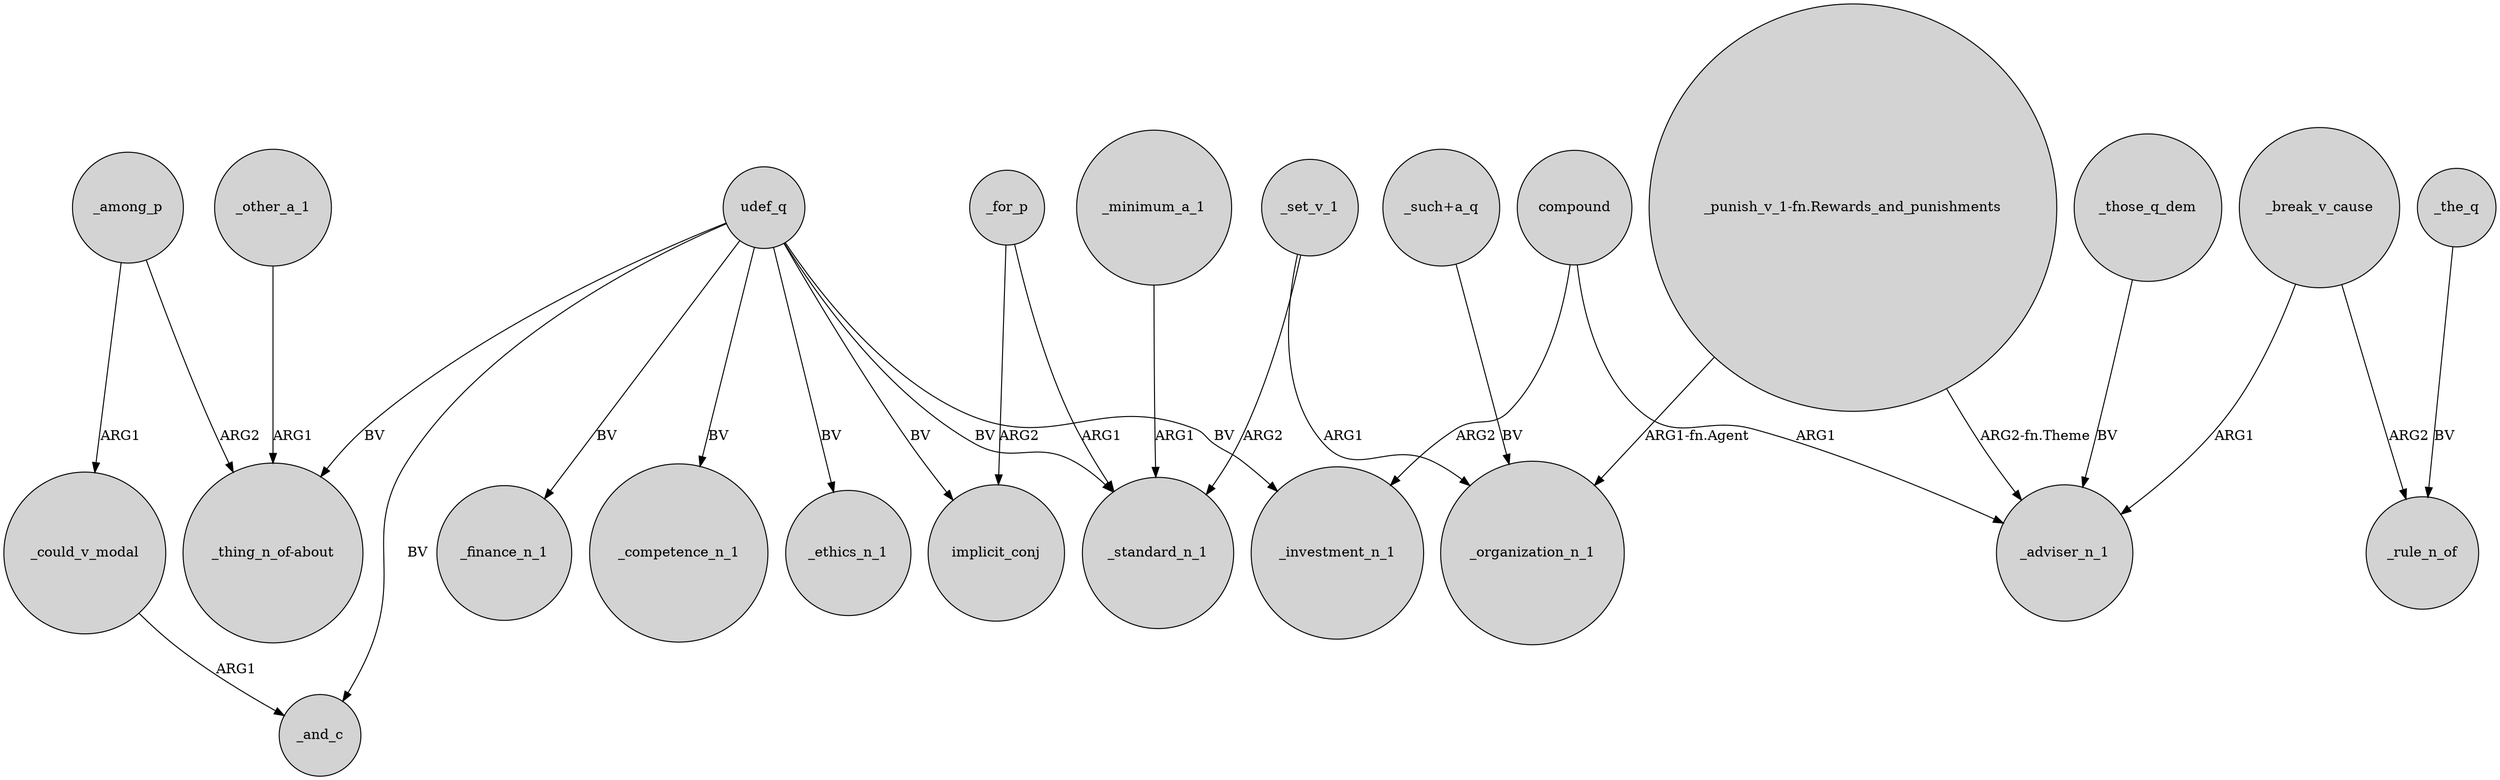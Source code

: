 digraph {
	node [shape=circle style=filled]
	_among_p -> _could_v_modal [label=ARG1]
	udef_q -> "_thing_n_of-about" [label=BV]
	udef_q -> _ethics_n_1 [label=BV]
	_set_v_1 -> _standard_n_1 [label=ARG2]
	_for_p -> implicit_conj [label=ARG2]
	udef_q -> _finance_n_1 [label=BV]
	_minimum_a_1 -> _standard_n_1 [label=ARG1]
	_set_v_1 -> _organization_n_1 [label=ARG1]
	_among_p -> "_thing_n_of-about" [label=ARG2]
	_those_q_dem -> _adviser_n_1 [label=BV]
	udef_q -> _competence_n_1 [label=BV]
	_break_v_cause -> _rule_n_of [label=ARG2]
	compound -> _investment_n_1 [label=ARG2]
	udef_q -> implicit_conj [label=BV]
	_break_v_cause -> _adviser_n_1 [label=ARG1]
	_other_a_1 -> "_thing_n_of-about" [label=ARG1]
	_could_v_modal -> _and_c [label=ARG1]
	compound -> _adviser_n_1 [label=ARG1]
	"_punish_v_1-fn.Rewards_and_punishments" -> _organization_n_1 [label="ARG1-fn.Agent"]
	_for_p -> _standard_n_1 [label=ARG1]
	"_punish_v_1-fn.Rewards_and_punishments" -> _adviser_n_1 [label="ARG2-fn.Theme"]
	_the_q -> _rule_n_of [label=BV]
	"_such+a_q" -> _organization_n_1 [label=BV]
	udef_q -> _investment_n_1 [label=BV]
	udef_q -> _standard_n_1 [label=BV]
	udef_q -> _and_c [label=BV]
}
